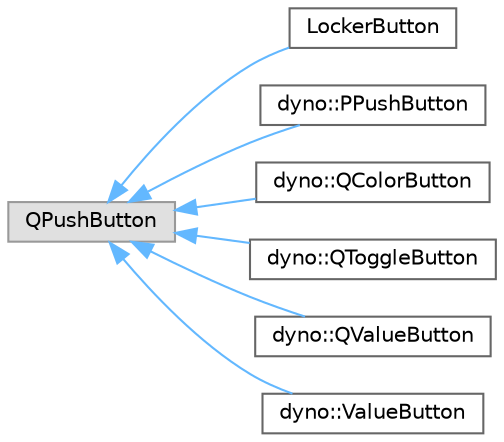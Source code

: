 digraph "Graphical Class Hierarchy"
{
 // LATEX_PDF_SIZE
  bgcolor="transparent";
  edge [fontname=Helvetica,fontsize=10,labelfontname=Helvetica,labelfontsize=10];
  node [fontname=Helvetica,fontsize=10,shape=box,height=0.2,width=0.4];
  rankdir="LR";
  Node0 [id="Node000000",label="QPushButton",height=0.2,width=0.4,color="grey60", fillcolor="#E0E0E0", style="filled",tooltip=" "];
  Node0 -> Node1 [id="edge543_Node000000_Node000001",dir="back",color="steelblue1",style="solid",tooltip=" "];
  Node1 [id="Node000001",label="LockerButton",height=0.2,width=0.4,color="grey40", fillcolor="white", style="filled",URL="$class_locker_button.html",tooltip=" "];
  Node0 -> Node2 [id="edge544_Node000000_Node000002",dir="back",color="steelblue1",style="solid",tooltip=" "];
  Node2 [id="Node000002",label="dyno::PPushButton",height=0.2,width=0.4,color="grey40", fillcolor="white", style="filled",URL="$classdyno_1_1_p_push_button.html",tooltip=" "];
  Node0 -> Node3 [id="edge545_Node000000_Node000003",dir="back",color="steelblue1",style="solid",tooltip=" "];
  Node3 [id="Node000003",label="dyno::QColorButton",height=0.2,width=0.4,color="grey40", fillcolor="white", style="filled",URL="$classdyno_1_1_q_color_button.html",tooltip=" "];
  Node0 -> Node4 [id="edge546_Node000000_Node000004",dir="back",color="steelblue1",style="solid",tooltip=" "];
  Node4 [id="Node000004",label="dyno::QToggleButton",height=0.2,width=0.4,color="grey40", fillcolor="white", style="filled",URL="$classdyno_1_1_q_toggle_button.html",tooltip=" "];
  Node0 -> Node5 [id="edge547_Node000000_Node000005",dir="back",color="steelblue1",style="solid",tooltip=" "];
  Node5 [id="Node000005",label="dyno::QValueButton",height=0.2,width=0.4,color="grey40", fillcolor="white", style="filled",URL="$classdyno_1_1_q_value_button.html",tooltip=" "];
  Node0 -> Node6 [id="edge548_Node000000_Node000006",dir="back",color="steelblue1",style="solid",tooltip=" "];
  Node6 [id="Node000006",label="dyno::ValueButton",height=0.2,width=0.4,color="grey40", fillcolor="white", style="filled",URL="$classdyno_1_1_value_button.html",tooltip=" "];
}
